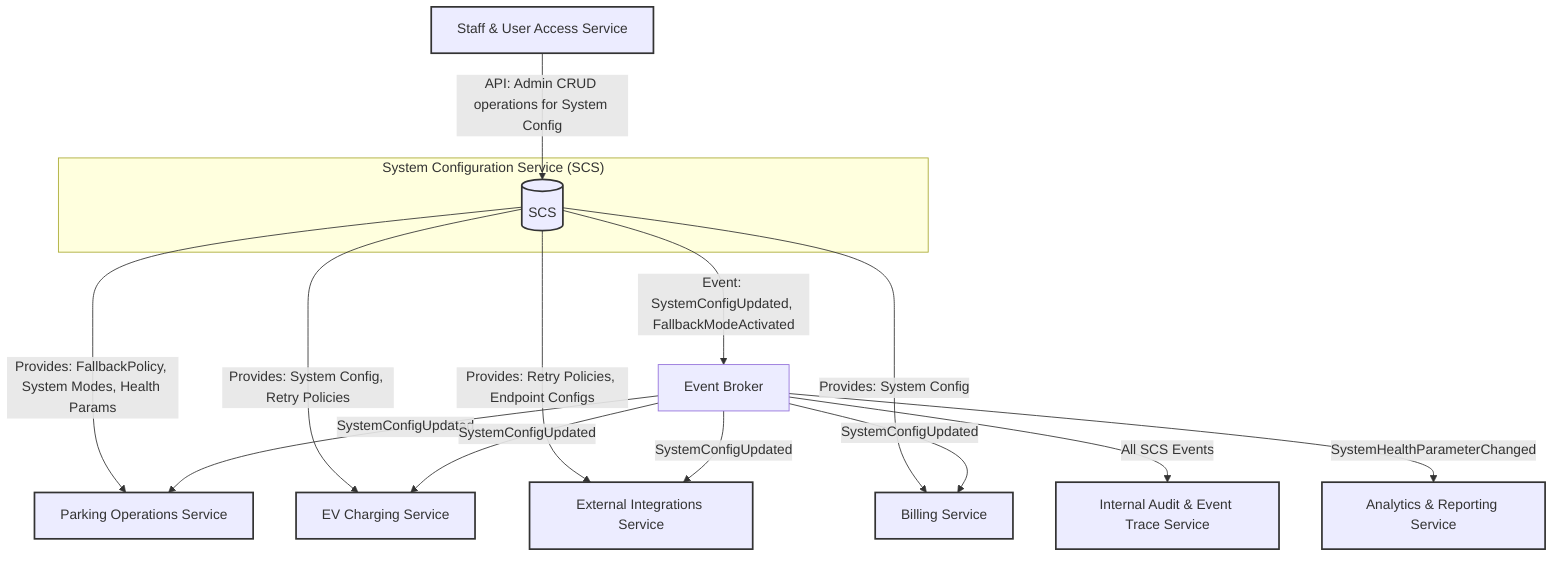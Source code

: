 graph TD
    subgraph "System Configuration Service (SCS)"
        SCS[(SCS)]
    end

    %% Data & Events Consumed by SCS
    SUS[Staff & User Access Service] -->|API: Admin CRUD operations for System Config| SCS

    %% Services Called & Events Published by SCS
    SCS -->|Provides: FallbackPolicy, System Modes, Health Params| POS[Parking Operations Service]
    SCS -->|Provides: System Config, Retry Policies| EVCS[EV Charging Service]
    SCS -->|Provides: Retry Policies, Endpoint Configs| EIS[External Integrations Service]
    SCS -->|Provides: System Config| BS[Billing Service]
    SCS -->|Event: SystemConfigUpdated, FallbackModeActivated| EventBroker[Event Broker]

    %% General Event Publishing by SCS
    EventBroker -->|SystemConfigUpdated| POS
    EventBroker -->|SystemConfigUpdated| EVCS
    EventBroker -->|SystemConfigUpdated| EIS
    EventBroker -->|SystemConfigUpdated| BS
    EventBroker -->|All SCS Events| IAETS[Internal Audit & Event Trace Service]
    EventBroker -->|SystemHealthParameterChanged| ARS[Analytics & Reporting Service]

    classDef service fill:#lightyellow,stroke:#333,stroke-width:2px;
    class SCS,SUS,POS,EVCS,EIS,BS,IAETS,ARS service;
    class EventBroker fill:#lightblue,stroke:#333,stroke-width:2px;